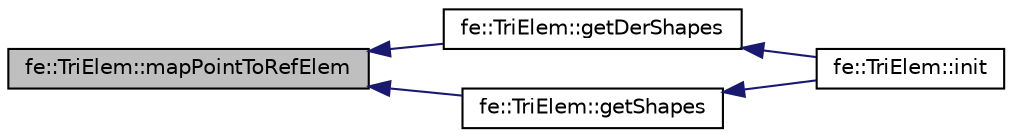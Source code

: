 digraph "fe::TriElem::mapPointToRefElem"
{
  edge [fontname="Helvetica",fontsize="10",labelfontname="Helvetica",labelfontsize="10"];
  node [fontname="Helvetica",fontsize="10",shape=record];
  rankdir="LR";
  Node43 [label="fe::TriElem::mapPointToRefElem",height=0.2,width=0.4,color="black", fillcolor="grey75", style="filled", fontcolor="black"];
  Node43 -> Node44 [dir="back",color="midnightblue",fontsize="10",style="solid",fontname="Helvetica"];
  Node44 [label="fe::TriElem::getDerShapes",height=0.2,width=0.4,color="black", fillcolor="white", style="filled",URL="$classfe_1_1TriElem.html#a8fabf5a4f4cd6399f35a17a9f9f4ca67",tooltip="Returns the values of derivative of shape function at point p. "];
  Node44 -> Node45 [dir="back",color="midnightblue",fontsize="10",style="solid",fontname="Helvetica"];
  Node45 [label="fe::TriElem::init",height=0.2,width=0.4,color="black", fillcolor="white", style="filled",URL="$classfe_1_1TriElem.html#ababf2fd56dbfa0d40e8808ee6526c5f2",tooltip="Compute the quadrature points for triangle element. "];
  Node43 -> Node46 [dir="back",color="midnightblue",fontsize="10",style="solid",fontname="Helvetica"];
  Node46 [label="fe::TriElem::getShapes",height=0.2,width=0.4,color="black", fillcolor="white", style="filled",URL="$classfe_1_1TriElem.html#a937683aa8b53867fc5ef0205ed3932de",tooltip="Returns the values of shape function at point p. "];
  Node46 -> Node45 [dir="back",color="midnightblue",fontsize="10",style="solid",fontname="Helvetica"];
}
